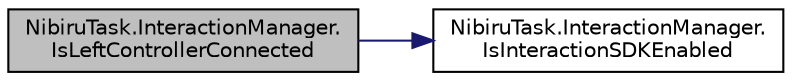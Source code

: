 digraph "NibiruTask.InteractionManager.IsLeftControllerConnected"
{
 // LATEX_PDF_SIZE
  edge [fontname="Helvetica",fontsize="10",labelfontname="Helvetica",labelfontsize="10"];
  node [fontname="Helvetica",fontsize="10",shape=record];
  rankdir="LR";
  Node1 [label="NibiruTask.InteractionManager.\lIsLeftControllerConnected",height=0.2,width=0.4,color="black", fillcolor="grey75", style="filled", fontcolor="black",tooltip="Is left controller connected"];
  Node1 -> Node2 [color="midnightblue",fontsize="10",style="solid",fontname="Helvetica"];
  Node2 [label="NibiruTask.InteractionManager.\lIsInteractionSDKEnabled",height=0.2,width=0.4,color="black", fillcolor="white", style="filled",URL="$class_nibiru_task_1_1_interaction_manager.html#a61a8fa60d8bb4e22e58eeed842861d0f",tooltip="Is interaction sdk enabled"];
}
